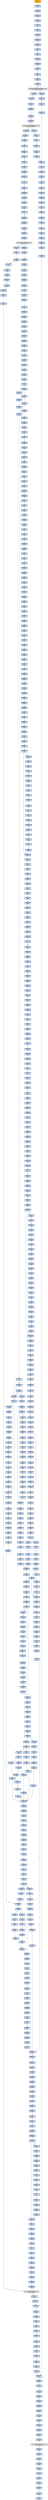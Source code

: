 strict digraph G {
	graph [bgcolor=transparent,
		name=G
	];
	node [color=lightsteelblue,
		fillcolor=lightsteelblue,
		shape=rectangle,
		style=filled
	];
	"0x004a7ceb"	[label="0x004a7ceb
addl"];
	"0x004a7cf1"	[label="0x004a7cf1
ret"];
	"0x004a7ceb" -> "0x004a7cf1"	[color="#000000"];
	"0x004a7e2b"	[label="0x004a7e2b
movl"];
	"0x004a7e2e"	[label="0x004a7e2e
leal"];
	"0x004a7e2b" -> "0x004a7e2e"	[color="#000000"];
	"0x004a7cde"	[label="0x004a7cde
movl"];
	"0x004a7ce3"	[label="0x004a7ce3
repz"];
	"0x004a7cde" -> "0x004a7ce3"	[color="#000000"];
	"0x004a7400"	[label="0x004a7400
movl"];
	"0x004a7405"	[label="0x004a7405
pushl"];
	"0x004a7400" -> "0x004a7405"	[color="#000000"];
	"0x004a7907"	[label="0x004a7907
movw"];
	"0x004a790a"	[label="0x004a790a
shrl"];
	"0x004a7907" -> "0x004a790a"	[color="#000000"];
	"0x004a77e7"	[label="0x004a77e7
popl"];
	"0x004a77e8"	[label="0x004a77e8
movl"];
	"0x004a77e7" -> "0x004a77e8"	[color="#000000"];
	"0x004a7e42"	[label="0x004a7e42
movb"];
	"0x004a7e46"	[label="0x004a7e46
movl"];
	"0x004a7e42" -> "0x004a7e46"	[color="#000000"];
	"0x004a7e34"	[label="0x004a7e34
jb"];
	"0x004a7e36"	[label="0x004a7e36
movl"];
	"0x004a7e34" -> "0x004a7e36"	[color="#000000",
		label=F];
	"0x004a7e67"	[label="0x004a7e67
movl"];
	"0x004a7e34" -> "0x004a7e67"	[color="#000000",
		label=T];
	"0x004a724f"	[label="0x004a724f
orl"];
	"0x004a7251"	[label="0x004a7251
je"];
	"0x004a724f" -> "0x004a7251"	[color="#000000"];
	"0x004a70fb"	[label="0x004a70fb
pushl"];
	"0x004a70fc"	[label="0x004a70fc
call"];
	"0x004a70fb" -> "0x004a70fc"	[color="#000000"];
	"0x004a7a1d"	[label="0x004a7a1d
cmpl"];
	"0x004a7a20"	[label="0x004a7a20
jae"];
	"0x004a7a1d" -> "0x004a7a20"	[color="#000000"];
	"0x004a7871"	[label="0x004a7871
incl"];
	"0x004a7872"	[label="0x004a7872
incl"];
	"0x004a7871" -> "0x004a7872"	[color="#000000"];
	"0x004a78d8"	[label="0x004a78d8
movl"];
	"0x004a78dc"	[label="0x004a78dc
movl"];
	"0x004a78d8" -> "0x004a78dc"	[color="#000000"];
	"0x004a7108"	[label="0x004a7108
incb"];
	"0x004a710e"	[label="0x004a710e
pushl"];
	"0x004a7108" -> "0x004a710e"	[color="#000000"];
	"0x004a7183"	[label="0x004a7183
pushl"];
	"0x004a7189"	[label="0x004a7189
call"];
	"0x004a7183" -> "0x004a7189"	[color="#000000"];
	"0x004a7b69"	[label="0x004a7b69
pushl"];
	"0x004a7b6a"	[label="0x004a7b6a
movl"];
	"0x004a7b69" -> "0x004a7b6a"	[color="#000000"];
	GETMODULEHANDLEA_KERNEL32_DLL	[color=lightgrey,
		fillcolor=lightgrey,
		label="GETMODULEHANDLEA_KERNEL32_DLL
GETMODULEHANDLEA"];
	"0x004a7042"	[label="0x004a7042
movl"];
	GETMODULEHANDLEA_KERNEL32_DLL -> "0x004a7042"	[color="#000000"];
	"0x004a7287"	[label="0x004a7287
testl"];
	GETMODULEHANDLEA_KERNEL32_DLL -> "0x004a7287"	[color="#000000"];
	"0x004a7b24"	[label="0x004a7b24
movl"];
	"0x004a7b2a"	[label="0x004a7b2a
movl"];
	"0x004a7b24" -> "0x004a7b2a"	[color="#000000"];
	"0x004a7e39"	[label="0x004a7e39
movl"];
	"0x004a7e36" -> "0x004a7e39"	[color="#000000"];
	"0x004a791e"	[label="0x004a791e
movl"];
	"0x004a7922"	[label="0x004a7922
movl"];
	"0x004a791e" -> "0x004a7922"	[color="#000000"];
	"0x004a790d"	[label="0x004a790d
repz"];
	"0x004a790a" -> "0x004a790d"	[color="#000000"];
	"0x004a7e7d"	[label="0x004a7e7d
movl"];
	"0x004a7e80"	[label="0x004a7e80
subl"];
	"0x004a7e7d" -> "0x004a7e80"	[color="#000000"];
	"0x004a7964"	[label="0x004a7964
jbe"];
	"0x004a7966"	[label="0x004a7966
movl"];
	"0x004a7964" -> "0x004a7966"	[color="#000000",
		label=F];
	"0x004a7aa8"	[label="0x004a7aa8
addl"];
	"0x004a7aab"	[label="0x004a7aab
shll"];
	"0x004a7aa8" -> "0x004a7aab"	[color="#000000"];
	"0x004a7949"	[label="0x004a7949
je"];
	"0x004a795a"	[label="0x004a795a
movl"];
	"0x004a7949" -> "0x004a795a"	[color="#000000",
		label=T];
	"0x004a7001"	[color=lightgrey,
		fillcolor=orange,
		label="0x004a7001
pusha"];
	"0x004a7002"	[label="0x004a7002
call"];
	"0x004a7001" -> "0x004a7002"	[color="#000000"];
	"0x004a7813"	[label="0x004a7813
movl"];
	"0x004a7817"	[label="0x004a7817
movl"];
	"0x004a7813" -> "0x004a7817"	[color="#000000"];
	VIRTUALPROTECT_KERNEL32_DLL	[color=lightgrey,
		fillcolor=lightgrey,
		label="VIRTUALPROTECT_KERNEL32_DLL
VIRTUALPROTECT"];
	"0x004a73ff"	[label="0x004a73ff
popl"];
	VIRTUALPROTECT_KERNEL32_DLL -> "0x004a73ff"	[color="#000000"];
	"0x004a788e"	[label="0x004a788e
movl"];
	"0x004a7892"	[label="0x004a7892
movl"];
	"0x004a788e" -> "0x004a7892"	[color="#000000"];
	"0x004a799d"	[label="0x004a799d
cmpl"];
	"0x004a799f"	[label="0x004a799f
jb"];
	"0x004a799d" -> "0x004a799f"	[color="#000000"];
	"0x004a7939"	[label="0x004a7939
movl"];
	"0x004a793d"	[label="0x004a793d
jge"];
	"0x004a7939" -> "0x004a793d"	[color="#000000"];
	"0x004a7398"	[label="0x004a7398
pushl"];
	"0x004a739a"	[label="0x004a739a
pushl"];
	"0x004a7398" -> "0x004a739a"	[color="#000000"];
	"0x004a7269"	[label="0x004a7269
movl"];
	"0x004a726f"	[label="0x004a726f
addl"];
	"0x004a7269" -> "0x004a726f"	[color="#000000"];
	"0x004a7a22"	[label="0x004a7a22
cmpl"];
	"0x004a7a25"	[label="0x004a7a25
sbbl"];
	"0x004a7a22" -> "0x004a7a25"	[color="#000000"];
	"0x004a7f0d"	[label="0x004a7f0d
movl"];
	"0x004a7f14"	[label="0x004a7f14
jmp"];
	"0x004a7f0d" -> "0x004a7f14"	[color="#000000"];
	"0x004a718c"	[label="0x004a718c
addl"];
	"0x004a718f"	[label="0x004a718f
cmpl"];
	"0x004a718c" -> "0x004a718f"	[color="#000000"];
	"0x004a7e31"	[label="0x004a7e31
cmpl"];
	"0x004a7e31" -> "0x004a7e34"	[color="#000000"];
	"0x004a7a5f"	[label="0x004a7a5f
movl"];
	"0x004a7a62"	[label="0x004a7a62
movl"];
	"0x004a7a5f" -> "0x004a7a62"	[color="#000000"];
	"0x004a7198"	[label="0x004a7198
pushl"];
	"0x004a719d"	[label="0x004a719d
pushl"];
	"0x004a7198" -> "0x004a719d"	[color="#000000"];
	"0x004a7f89"	[label="0x004a7f89
ret"];
	"0x004a7718"	[label="0x004a7718
testb"];
	"0x004a7f89" -> "0x004a7718"	[color="#000000"];
	"0x004a7029"	[label="0x004a7029
movl"];
	"0x004a702f"	[label="0x004a702f
jne"];
	"0x004a7029" -> "0x004a702f"	[color="#000000"];
	"0x004a7a5d"	[label="0x004a7a5d
addl"];
	"0x004a7a5d" -> "0x004a7a5f"	[color="#000000"];
	"0x004a7e5f"	[label="0x004a7e5f
movl"];
	"0x004a7e62"	[label="0x004a7e62
movl"];
	"0x004a7e5f" -> "0x004a7e62"	[color="#000000"];
	VIRTUALFREE_KERNEL32_DLL	[color=lightgrey,
		fillcolor=lightgrey,
		label="VIRTUALFREE_KERNEL32_DLL
VIRTUALFREE"];
	"0x004a71a8"	[label="0x004a71a8
movl"];
	VIRTUALFREE_KERNEL32_DLL -> "0x004a71a8"	[color="#000000"];
	"0x004a78eb"	[label="0x004a78eb
andl"];
	"0x004a78f0"	[label="0x004a78f0
subl"];
	"0x004a78eb" -> "0x004a78f0"	[color="#000000"];
	"0x004a7f39"	[label="0x004a7f39
movl"];
	"0x004a7f3d"	[label="0x004a7f3d
incl"];
	"0x004a7f39" -> "0x004a7f3d"	[color="#000000"];
	"0x004a77b4"	[label="0x004a77b4
movl"];
	"0x004a77b9"	[label="0x004a77b9
movl"];
	"0x004a77b4" -> "0x004a77b9"	[color="#000000"];
	"0x004a7a2a"	[label="0x004a7a2a
jmp"];
	"0x004a7a58"	[label="0x004a7a58
movl"];
	"0x004a7a2a" -> "0x004a7a58"	[color="#000000"];
	"0x004a7a93"	[label="0x004a7a93
movl"];
	"0x004a7a95"	[label="0x004a7a95
pushl"];
	"0x004a7a93" -> "0x004a7a95"	[color="#000000"];
	"0x004a7ce5"	[label="0x004a7ce5
popl"];
	"0x004a7ce3" -> "0x004a7ce5"	[color="#000000"];
	"0x004a7cda"	[label="0x004a7cda
leal"];
	"0x004a7cda" -> "0x004a7cde"	[color="#000000"];
	"0x004a7bac"	[label="0x004a7bac
pushl"];
	"0x004a7bad"	[label="0x004a7bad
movl"];
	"0x004a7bac" -> "0x004a7bad"	[color="#000000"];
	"0x004a7ca5"	[label="0x004a7ca5
jne"];
	"0x004a7cb2"	[label="0x004a7cb2
movb"];
	"0x004a7ca5" -> "0x004a7cb2"	[color="#000000",
		label=T];
	"0x004a7b6c"	[label="0x004a7b6c
pushl"];
	"0x004a7b6a" -> "0x004a7b6c"	[color="#000000"];
	"0x004a7179"	[label="0x004a7179
repz"];
	"0x004a717b"	[label="0x004a717b
popl"];
	"0x004a7179" -> "0x004a717b"	[color="#000000"];
	"0x004a78ab"	[label="0x004a78ab
addl"];
	"0x004a78ad"	[label="0x004a78ad
cmpl"];
	"0x004a78ab" -> "0x004a78ad"	[color="#000000"];
	"0x004a7ef5"	[label="0x004a7ef5
addl"];
	"0x004a7ef7"	[label="0x004a7ef7
cmpl"];
	"0x004a7ef5" -> "0x004a7ef7"	[color="#000000"];
	"0x004a7ede"	[label="0x004a7ede
subl"];
	"0x004a7ee0"	[label="0x004a7ee0
addl"];
	"0x004a7ede" -> "0x004a7ee0"	[color="#000000"];
	"0x004a7926"	[label="0x004a7926
addl"];
	"0x004a7922" -> "0x004a7926"	[color="#000000"];
	"0x004a7406"	[label="0x004a7406
addl"];
	"0x004a7405" -> "0x004a7406"	[color="#000000"];
	"0x004a7a38"	[label="0x004a7a38
cmpl"];
	"0x004a7a3b"	[label="0x004a7a3b
jae"];
	"0x004a7a38" -> "0x004a7a3b"	[color="#000000"];
	"0x004a77d9"	[label="0x004a77d9
addl"];
	"0x004a77db"	[label="0x004a77db
movl"];
	"0x004a77d9" -> "0x004a77db"	[color="#000000"];
	"0x004a77bb"	[label="0x004a77bb
movb"];
	"0x004a77bd"	[label="0x004a77bd
incl"];
	"0x004a77bb" -> "0x004a77bd"	[color="#000000"];
	"0x004a7f53"	[label="0x004a7f53
cmpl"];
	"0x004a7f55"	[label="0x004a7f55
jb"];
	"0x004a7f53" -> "0x004a7f55"	[color="#000000"];
	"0x004a7f31"	[label="0x004a7f31
movl"];
	"0x004a7f37"	[label="0x004a7f37
movl"];
	"0x004a7f31" -> "0x004a7f37"	[color="#000000"];
	"0x004a700d"	[label="0x004a700d
ret"];
	"0x004a7008"	[label="0x004a7008
jmp"];
	"0x004a700d" -> "0x004a7008"	[color="#000000"];
	"0x004a7059"	[label="0x004a7059
jne"];
	"0x004a705b"	[label="0x004a705b
cmpb"];
	"0x004a7059" -> "0x004a705b"	[color="#000000",
		label=F];
	"0x004a7e26"	[label="0x004a7e26
cmpl"];
	"0x004a7e29"	[label="0x004a7e29
jb"];
	"0x004a7e26" -> "0x004a7e29"	[color="#000000"];
	"0x004a7a20" -> "0x004a7a22"	[color="#000000",
		label=F];
	"0x004a7a2c"	[label="0x004a7a2c
cmpl"];
	"0x004a7a20" -> "0x004a7a2c"	[color="#000000",
		label=T];
	"0x004a7062"	[label="0x004a7062
jmp"];
	"0x004a708d"	[label="0x004a708d
movl"];
	"0x004a7062" -> "0x004a708d"	[color="#000000"];
	"0x004a711d"	[label="0x004a711d
xorl"];
	"0x004a711f"	[label="0x004a711f
orl"];
	"0x004a711d" -> "0x004a711f"	[color="#000000"];
	"0x004a7111"	[label="0x004a7111
pushl"];
	"0x004a7112"	[label="0x004a7112
movl"];
	"0x004a7111" -> "0x004a7112"	[color="#000000"];
	"0x004a7a05"	[label="0x004a7a05
cmpl"];
	"0x004a7a07"	[label="0x004a7a07
jae"];
	"0x004a7a05" -> "0x004a7a07"	[color="#000000"];
	"0x004a7015"	[label="0x004a7015
movl"];
	"0x004a701a"	[label="0x004a701a
addl"];
	"0x004a7015" -> "0x004a701a"	[color="#000000"];
	"0x004a7a85"	[label="0x004a7a85
pushl"];
	"0x004a7a86"	[label="0x004a7a86
pushl"];
	"0x004a7a85" -> "0x004a7a86"	[color="#000000"];
	"0x004a7d3c"	[label="0x004a7d3c
movl"];
	"0x004a7d3e"	[label="0x004a7d3e
movl"];
	"0x004a7d3c" -> "0x004a7d3e"	[color="#000000"];
	"0x004a70eb"	[label="0x004a70eb
addl"];
	"0x004a70f1"	[label="0x004a70f1
pushl"];
	"0x004a70eb" -> "0x004a70f1"	[color="#000000"];
	"0x004a7826"	[label="0x004a7826
movl"];
	"0x004a782c"	[label="0x004a782c
addl"];
	"0x004a7826" -> "0x004a782c"	[color="#000000"];
	"0x004a7911"	[label="0x004a7911
movl"];
	"0x004a7915"	[label="0x004a7915
andl"];
	"0x004a7911" -> "0x004a7915"	[color="#000000"];
	"0x004a72ee"	[label="0x004a72ee
testl"];
	"0x004a72f0"	[label="0x004a72f0
popl"];
	"0x004a72ee" -> "0x004a72f0"	[color="#000000"];
	"0x004a7154"	[label="0x004a7154
popl"];
	"0x004a7155"	[label="0x004a7155
jmp"];
	"0x004a7154" -> "0x004a7155"	[color="#000000"];
	"0x004a7f22"	[label="0x004a7f22
leal"];
	"0x004a7f25"	[label="0x004a7f25
movl"];
	"0x004a7f22" -> "0x004a7f25"	[color="#000000"];
	"0x004a7970"	[label="0x004a7970
testb"];
	"0x004a7972"	[label="0x004a7972
je"];
	"0x004a7970" -> "0x004a7972"	[color="#000000"];
	"0x004a7b6d"	[label="0x004a7b6d
pushl"];
	"0x004a7b6c" -> "0x004a7b6d"	[color="#000000"];
	"0x004a7a11"	[label="0x004a7a11
shrl"];
	"0x004a7a14"	[label="0x004a7a14
xorl"];
	"0x004a7a11" -> "0x004a7a14"	[color="#000000"];
	"0x004a737b"	[label="0x004a737b
addl"];
	"0x004a737e"	[label="0x004a737e
movl"];
	"0x004a737b" -> "0x004a737e"	[color="#000000"];
	"0x004a72b9"	[label="0x004a72b9
movl"];
	"0x004a72bb"	[label="0x004a72bb
movl"];
	"0x004a72b9" -> "0x004a72bb"	[color="#000000"];
	"0x004a7b1e"	[label="0x004a7b1e
movl"];
	"0x004a7b1e" -> "0x004a7b24"	[color="#000000"];
	"0x004a7e88"	[label="0x004a7e88
shrl"];
	"0x004a7e8a"	[label="0x004a7e8a
leal"];
	"0x004a7e88" -> "0x004a7e8a"	[color="#000000"];
	"0x004a79c2"	[label="0x004a79c2
incl"];
	"0x004a79c3"	[label="0x004a79c3
movb"];
	"0x004a79c2" -> "0x004a79c3"	[color="#000000"];
	"0x004a79f9"	[label="0x004a79f9
subl"];
	"0x004a79fb"	[label="0x004a79fb
shrl"];
	"0x004a79f9" -> "0x004a79fb"	[color="#000000"];
	"0x004a771a"	[label="0x004a771a
jne"];
	"0x004a7718" -> "0x004a771a"	[color="#000000"];
	"0x004a7a4e"	[label="0x004a7a4e
jmp"];
	"0x004a7a4e" -> "0x004a7a58"	[color="#000000"];
	"0x004a7ec6"	[label="0x004a7ec6
movl"];
	"0x004a7ec8"	[label="0x004a7ec8
cmpl"];
	"0x004a7ec6" -> "0x004a7ec8"	[color="#000000"];
	"0x004a72c8"	[label="0x004a72c8
je"];
	"0x004a7373"	[label="0x004a7373
movl"];
	"0x004a72c8" -> "0x004a7373"	[color="#000000",
		label=T];
	"0x004a77de"	[label="0x004a77de
movl"];
	"0x004a77db" -> "0x004a77de"	[color="#000000"];
	"0x004a7a75"	[label="0x004a7a75
addl"];
	"0x004a7a77"	[label="0x004a7a77
movl"];
	"0x004a7a75" -> "0x004a7a77"	[color="#000000"];
	"0x004a76ec"	[label="0x004a76ec
leal"];
	"0x004a76f0"	[label="0x004a76f0
call"];
	"0x004a76ec" -> "0x004a76f0"	[color="#000000"];
	"0x004a7035"	[label="0x004a7035
leal"];
	"0x004a703b"	[label="0x004a703b
pushl"];
	"0x004a7035" -> "0x004a703b"	[color="#000000"];
	"0x004a7e24"	[label="0x004a7e24
je"];
	"0x004a7e24" -> "0x004a7e26"	[color="#000000",
		label=F];
	"0x004a7e9c"	[label="0x004a7e9c
cmpl"];
	"0x004a7e24" -> "0x004a7e9c"	[color="#000000",
		label=T];
	"0x004a7f6e"	[label="0x004a7f6e
je"];
	"0x004a7f70"	[label="0x004a7f70
cmpl"];
	"0x004a7f6e" -> "0x004a7f70"	[color="#000000",
		label=F];
	"0x004a7420"	[label="0x004a7420
pushl"];
	"0x004a7425"	[label="0x004a7425
ret"];
	"0x004a7420" -> "0x004a7425"	[color="#000000"];
	"0x004a7a6e"	[label="0x004a7a6e
popl"];
	"0x004a7a6f"	[label="0x004a7a6f
shrl"];
	"0x004a7a6e" -> "0x004a7a6f"	[color="#000000"];
	"0x004a7153"	[label="0x004a7153
popl"];
	"0x004a7153" -> "0x004a7154"	[color="#000000"];
	"0x004a7873"	[label="0x004a7873
cmpl"];
	"0x004a7872" -> "0x004a7873"	[color="#000000"];
	"0x004a7a7e"	[label="0x004a7a7e
popl"];
	"0x004a7a7f"	[label="0x004a7a7f
movl"];
	"0x004a7a7e" -> "0x004a7a7f"	[color="#000000"];
	"0x004a77b9" -> "0x004a77bb"	[color="#000000"];
	"0x004a788c"	[label="0x004a788c
xorl"];
	"0x004a788c" -> "0x004a788e"	[color="#000000"];
	"0x004a78f6"	[label="0x004a78f6
movl"];
	"0x004a78f8"	[label="0x004a78f8
movb"];
	"0x004a78f6" -> "0x004a78f8"	[color="#000000"];
	"0x004a7b6e"	[label="0x004a7b6e
leal"];
	"0x004a7b71"	[label="0x004a7b71
pushl"];
	"0x004a7b6e" -> "0x004a7b71"	[color="#000000"];
	"0x004a7ca3"	[label="0x004a7ca3
testb"];
	"0x004a7ca3" -> "0x004a7ca5"	[color="#000000"];
	"0x004a72a2"	[label="0x004a72a2
movl"];
	"0x004a72a8"	[label="0x004a72a8
movl"];
	"0x004a72a2" -> "0x004a72a8"	[color="#000000"];
	"0x004a76ea"	[label="0x004a76ea
pushl"];
	"0x004a76eb"	[label="0x004a76eb
pushl"];
	"0x004a76ea" -> "0x004a76eb"	[color="#000000"];
	"0x004a7cbb"	[label="0x004a7cbb
cmpb"];
	"0x004a7cc3"	[label="0x004a7cc3
jne"];
	"0x004a7cbb" -> "0x004a7cc3"	[color="#000000"];
	"0x004a7b32"	[label="0x004a7b32
movl"];
	"0x004a7b37"	[label="0x004a7b37
movl"];
	"0x004a7b32" -> "0x004a7b37"	[color="#000000"];
	"0x004a7161"	[label="0x004a7161
movl"];
	"0x004a7163"	[label="0x004a7163
addl"];
	"0x004a7161" -> "0x004a7163"	[color="#000000"];
	"0x004a7943"	[label="0x004a7943
cmpl"];
	"0x004a7943" -> "0x004a7949"	[color="#000000"];
	"0x004a7416"	[label="0x004a7416
jne"];
	"0x004a7416" -> "0x004a7420"	[color="#000000",
		label=T];
	"0x004a7882"	[label="0x004a7882
movl"];
	"0x004a7885"	[label="0x004a7885
movl"];
	"0x004a7882" -> "0x004a7885"	[color="#000000"];
	"0x004a7855"	[label="0x004a7855
movl"];
	"0x004a785c"	[label="0x004a785c
cmpl"];
	"0x004a7855" -> "0x004a785c"	[color="#000000"];
	"0x004a77ae"	[label="0x004a77ae
cmpl"];
	"0x004a77b1"	[label="0x004a77b1
jb"];
	"0x004a77ae" -> "0x004a77b1"	[color="#000000"];
	"0x004a7a89"	[label="0x004a7a89
xorl"];
	"0x004a7a8b"	[label="0x004a7a8b
xorl"];
	"0x004a7a89" -> "0x004a7a8b"	[color="#000000"];
	"0x004a7e6a"	[label="0x004a7e6a
movl"];
	"0x004a7e67" -> "0x004a7e6a"	[color="#000000"];
	"0x004a7a84"	[label="0x004a7a84
pushl"];
	"0x004a7a84" -> "0x004a7a85"	[color="#000000"];
	"0x004a7807"	[label="0x004a7807
movl"];
	"0x004a780a"	[label="0x004a780a
popl"];
	"0x004a7807" -> "0x004a780a"	[color="#000000"];
	"0x004a7b76"	[label="0x004a7b76
call"];
	"0x004a77a4"	[label="0x004a77a4
pushl"];
	"0x004a7b76" -> "0x004a77a4"	[color="#000000"];
	"0x004a77a5"	[label="0x004a77a5
movl"];
	"0x004a77a7"	[label="0x004a77a7
pushl"];
	"0x004a77a5" -> "0x004a77a7"	[color="#000000"];
	"0x004a7d32"	[label="0x004a7d32
jae"];
	"0x004a7d34"	[label="0x004a7d34
movl"];
	"0x004a7d32" -> "0x004a7d34"	[color="#000000",
		label=F];
	"0x004a7048"	[label="0x004a7048
movl"];
	"0x004a704a"	[label="0x004a704a
leal"];
	"0x004a7048" -> "0x004a704a"	[color="#000000"];
	"0x004a7a6c"	[label="0x004a7a6c
subl"];
	"0x004a7a6c" -> "0x004a7a6e"	[color="#000000"];
	"0x004a7ce6"	[label="0x004a7ce6
popl"];
	"0x004a7ce7"	[label="0x004a7ce7
popl"];
	"0x004a7ce6" -> "0x004a7ce7"	[color="#000000"];
	"0x004a7f5b"	[label="0x004a7f5b
addl"];
	"0x004a7f5d"	[label="0x004a7f5d
movl"];
	"0x004a7f5b" -> "0x004a7f5d"	[color="#000000"];
	"0x004a78c9"	[label="0x004a78c9
cmpl"];
	"0x004a78cc"	[label="0x004a78cc
movl"];
	"0x004a78c9" -> "0x004a78cc"	[color="#000000"];
	"0x004a70be"	[label="0x004a70be
call"];
	VIRTUALALLOC_KERNEL32_DLL	[color=lightgrey,
		fillcolor=lightgrey,
		label="VIRTUALALLOC_KERNEL32_DLL
VIRTUALALLOC"];
	"0x004a70be" -> VIRTUALALLOC_KERNEL32_DLL	[color="#000000"];
	"0x004a7a96"	[label="0x004a7a96
call"];
	"0x004a7a95" -> "0x004a7a96"	[color="#000000"];
	"0x004a7292"	[label="0x004a7292
movl"];
	"0x004a7298"	[label="0x004a7298
movl"];
	"0x004a7292" -> "0x004a7298"	[color="#000000"];
	"0x004a7962"	[label="0x004a7962
testl"];
	"0x004a7962" -> "0x004a7964"	[color="#000000"];
	"0x004a70ca"	[label="0x004a70ca
addl"];
	"0x004a70cf"	[label="0x004a70cf
je"];
	"0x004a70ca" -> "0x004a70cf"	[color="#000000"];
	"0x004a78cf"	[label="0x004a78cf
movl"];
	"0x004a78d3"	[label="0x004a78d3
jl"];
	"0x004a78cf" -> "0x004a78d3"	[color="#000000"];
	"0x004a7114"	[label="0x004a7114
subl"];
	"0x004a7117"	[label="0x004a7117
movl"];
	"0x004a7114" -> "0x004a7117"	[color="#000000"];
	"0x004a7e95"	[label="0x004a7e95
addl"];
	"0x004a7e97"	[label="0x004a7e97
leal"];
	"0x004a7e95" -> "0x004a7e97"	[color="#000000"];
	"0x004a78b3"	[label="0x004a78b3
movl"];
	"0x004a78ad" -> "0x004a78b3"	[color="#000000"];
	"0x004a740f"	[label="0x004a740f
movl"];
	"0x004a7415"	[label="0x004a7415
popa"];
	"0x004a740f" -> "0x004a7415"	[color="#000000"];
	"0x004a73ff" -> "0x004a7400"	[color="#000000"];
	"0x004a7f05"	[label="0x004a7f05
je"];
	"0x004a7f05" -> "0x004a7f37"	[color="#000000",
		label=T];
	"0x004a7f07"	[label="0x004a7f07
movl"];
	"0x004a7f05" -> "0x004a7f07"	[color="#000000",
		label=F];
	"0x004a7cf2"	[label="0x004a7cf2
call"];
	"0x004a7cf8"	[label="0x004a7cf8
popl"];
	"0x004a7cf2" -> "0x004a7cf8"	[color="#000000"];
	"0x004a78a9"	[label="0x004a78a9
shll"];
	"0x004a78a9" -> "0x004a78ab"	[color="#000000"];
	"0x004a77fd"	[label="0x004a77fd
andl"];
	"0x004a7802"	[label="0x004a7802
shrl"];
	"0x004a77fd" -> "0x004a7802"	[color="#000000"];
	"0x004a7afe"	[label="0x004a7afe
popl"];
	"0x004a7aff"	[label="0x004a7aff
ret"];
	"0x004a7afe" -> "0x004a7aff"	[color="#000000"];
	"0x004a7378"	[label="0x004a7378
movl"];
	"0x004a7378" -> "0x004a737b"	[color="#000000"];
	"0x004a78e0"	[label="0x004a78e0
movl"];
	"0x004a78e6"	[label="0x004a78e6
shrl"];
	"0x004a78e0" -> "0x004a78e6"	[color="#000000"];
	"0x004a7e55"	[label="0x004a7e55
addl"];
	"0x004a7e58"	[label="0x004a7e58
orl"];
	"0x004a7e55" -> "0x004a7e58"	[color="#000000"];
	"0x004a7ec4"	[label="0x004a7ec4
orl"];
	"0x004a7ec4" -> "0x004a7ec6"	[color="#000000"];
	"0x004a780c"	[label="0x004a780c
ret"];
	"0x004a7b98"	[label="0x004a7b98
movb"];
	"0x004a780c" -> "0x004a7b98"	[color="#000000"];
	"0x004a7806"	[label="0x004a7806
popl"];
	"0x004a7806" -> "0x004a7807"	[color="#000000"];
	"0x004a7e6d"	[label="0x004a7e6d
movl"];
	"0x004a7e72"	[label="0x004a7e72
subl"];
	"0x004a7e6d" -> "0x004a7e72"	[color="#000000"];
	"0x004a7f74"	[label="0x004a7f74
jb"];
	"0x004a7f70" -> "0x004a7f74"	[color="#000000"];
	"0x004a780f"	[label="0x004a780f
movl"];
	"0x004a780f" -> "0x004a7813"	[color="#000000"];
	"0x004a7095"	[label="0x004a7095
je"];
	"0x004a7097"	[label="0x004a7097
movl"];
	"0x004a7095" -> "0x004a7097"	[color="#000000",
		label=F];
	"0x004a72f1"	[label="0x004a72f1
jne"];
	"0x004a7365"	[label="0x004a7365
movl"];
	"0x004a72f1" -> "0x004a7365"	[color="#000000",
		label=T];
	"0x004a79db"	[label="0x004a79db
movl"];
	"0x004a79de"	[label="0x004a79de
addl"];
	"0x004a79db" -> "0x004a79de"	[color="#000000"];
	"0x004a7f6c"	[label="0x004a7f6c
testb"];
	"0x004a7f6c" -> "0x004a7f6e"	[color="#000000"];
	"0x004a7aad"	[label="0x004a7aad
addl"];
	"0x004a7aaf"	[label="0x004a7aaf
incl"];
	"0x004a7aad" -> "0x004a7aaf"	[color="#000000"];
	"0x004a7f57"	[label="0x004a7f57
movl"];
	"0x004a7f55" -> "0x004a7f57"	[color="#000000",
		label=F];
	"0x004a702f" -> "0x004a7035"	[color="#000000",
		label=F];
	"0x004a70f7"	[label="0x004a70f7
pushl"];
	"0x004a70f1" -> "0x004a70f7"	[color="#000000"];
	"0x004a71b2"	[label="0x004a71b2
movl"];
	"0x004a71b4"	[label="0x004a71b4
xchgl"];
	"0x004a71b2" -> "0x004a71b4"	[color="#000000"];
	"0x004a78c4"	[label="0x004a78c4
movl"];
	"0x004a78c7"	[label="0x004a78c7
addl"];
	"0x004a78c4" -> "0x004a78c7"	[color="#000000"];
	"0x004a7f16"	[label="0x004a7f16
movl"];
	"0x004a7f1c"	[label="0x004a7f1c
movl"];
	"0x004a7f16" -> "0x004a7f1c"	[color="#000000"];
	"0x004a7840"	[label="0x004a7840
movl"];
	"0x004a7845"	[label="0x004a7845
movl"];
	"0x004a7840" -> "0x004a7845"	[color="#000000"];
	"0x004a739d"	[label="0x004a739d
pushl"];
	"0x004a739a" -> "0x004a739d"	[color="#000000"];
	"0x004a7ece"	[label="0x004a7ece
movl"];
	"0x004a7ed1"	[label="0x004a7ed1
jae"];
	"0x004a7ece" -> "0x004a7ed1"	[color="#000000"];
	"0x004a7110"	[label="0x004a7110
pushl"];
	"0x004a7110" -> "0x004a7111"	[color="#000000"];
	"0x004a79bc"	[label="0x004a79bc
jb"];
	"0x004a79be"	[label="0x004a79be
movl"];
	"0x004a79bc" -> "0x004a79be"	[color="#000000",
		label=F];
	"0x004a79ee"	[label="0x004a79ee
movl"];
	"0x004a79bc" -> "0x004a79ee"	[color="#000000",
		label=T];
	"0x004a7397"	[label="0x004a7397
pushl"];
	"0x004a7397" -> "0x004a7398"	[color="#000000"];
	"0x004a790f"	[label="0x004a790f
movl"];
	"0x004a790f" -> "0x004a7911"	[color="#000000"];
	"0x004a7ab0"	[label="0x004a7ab0
cmpl"];
	"0x004a7aaf" -> "0x004a7ab0"	[color="#000000"];
	"0x004a7f7a"	[label="0x004a7f7a
movl"];
	"0x004a7f7e"	[label="0x004a7f7e
movl"];
	"0x004a7f7a" -> "0x004a7f7e"	[color="#000000"];
	"0x004a7264"	[label="0x004a7264
movl"];
	"0x004a7264" -> "0x004a7269"	[color="#000000"];
	"0x004a7121"	[label="0x004a7121
je"];
	"0x004a711f" -> "0x004a7121"	[color="#000000"];
	"0x004a7e65"	[label="0x004a7e65
jae"];
	"0x004a7e65" -> "0x004a7e67"	[color="#000000",
		label=F];
	"0x004a70b2"	[label="0x004a70b2
pushl"];
	"0x004a70b7"	[label="0x004a70b7
pushl"];
	"0x004a70b2" -> "0x004a70b7"	[color="#000000"];
	"0x004a7099"	[label="0x004a7099
xchgl"];
	"0x004a709f"	[label="0x004a709f
movl"];
	"0x004a7099" -> "0x004a709f"	[color="#000000"];
	"0x004a7097" -> "0x004a7099"	[color="#000000"];
	"0x004a7ab3"	[label="0x004a7ab3
jb"];
	"0x004a7ab5"	[label="0x004a7ab5
movl"];
	"0x004a7ab3" -> "0x004a7ab5"	[color="#000000",
		label=F];
	"0x004a71c0"	[label="0x004a71c0
movl"];
	"0x004a71c6"	[label="0x004a71c6
subl"];
	"0x004a71c0" -> "0x004a71c6"	[color="#000000"];
	"0x004a700e"	[label="0x004a700e
call"];
	"0x004a7008" -> "0x004a700e"	[color="#000000"];
	"0x004a7a71"	[label="0x004a7a71
movl"];
	"0x004a7a6f" -> "0x004a7a71"	[color="#000000"];
	"0x004a781d"	[label="0x004a781d
movl"];
	"0x004a7817" -> "0x004a781d"	[color="#000000"];
	"0x004a7bc5"	[label="0x004a7bc5
movl"];
	"0x004a7bc7"	[label="0x004a7bc7
call"];
	"0x004a7bc5" -> "0x004a7bc7"	[color="#000000"];
	"0x004a7a8d"	[label="0x004a7a8d
leal"];
	"0x004a7a8d" -> "0x004a7a93"	[color="#000000"];
	"0x004a790d" -> "0x004a790f"	[color="#000000"];
	"0x004a7ecb"	[label="0x004a7ecb
movl"];
	"0x004a7ecb" -> "0x004a7ece"	[color="#000000"];
	"0x004a7cf1" -> "0x004a7f6c"	[color="#000000"];
	"0x004a7f45"	[label="0x004a7f45
jae"];
	"0x004a7f47"	[label="0x004a7f47
movl"];
	"0x004a7f45" -> "0x004a7f47"	[color="#000000",
		label=F];
	"0x004a7f85"	[label="0x004a7f85
popl"];
	"0x004a7f86"	[label="0x004a7f86
addl"];
	"0x004a7f85" -> "0x004a7f86"	[color="#000000"];
	"0x004a7151"	[label="0x004a7151
popl"];
	"0x004a7121" -> "0x004a7151"	[color="#000000",
		label=T];
	"0x004a76eb" -> "0x004a76ec"	[color="#000000"];
	"0x004a7834"	[label="0x004a7834
subl"];
	"0x004a783a"	[label="0x004a783a
pushl"];
	"0x004a7834" -> "0x004a783a"	[color="#000000"];
	"0x004a704f"	[label="0x004a704f
call"];
	GETPROCADDRESS_KERNEL32_DLL	[color=lightgrey,
		fillcolor=lightgrey,
		label="GETPROCADDRESS_KERNEL32_DLL
GETPROCADDRESS"];
	"0x004a704f" -> GETPROCADDRESS_KERNEL32_DLL	[color="#000000"];
	"0x004a7935"	[label="0x004a7935
movl"];
	"0x004a7935" -> "0x004a7939"	[color="#000000"];
	"0x004a70bc"	[label="0x004a70bc
pushl"];
	"0x004a70bc" -> "0x004a70be"	[color="#000000"];
	"0x004a78e9"	[label="0x004a78e9
movl"];
	"0x004a78e6" -> "0x004a78e9"	[color="#000000"];
	"0x004a7862"	[label="0x004a7862
jbe"];
	"0x004a7864"	[label="0x004a7864
xorl"];
	"0x004a7862" -> "0x004a7864"	[color="#000000",
		label=F];
	"0x004a79b6"	[label="0x004a79b6
movl"];
	"0x004a79b8"	[label="0x004a79b8
cmpl"];
	"0x004a79b6" -> "0x004a79b8"	[color="#000000"];
	"0x004a7f37" -> "0x004a7f39"	[color="#000000"];
	"0x004a7bc3"	[label="0x004a7bc3
xorl"];
	"0x004a7bc3" -> "0x004a7bc5"	[color="#000000"];
	"0x004a7f4b"	[label="0x004a7f4b
incl"];
	"0x004a7f4c"	[label="0x004a7f4c
movb"];
	"0x004a7f4b" -> "0x004a7f4c"	[color="#000000"];
	"0x004a7384"	[label="0x004a7384
jmp"];
	"0x004a737e" -> "0x004a7384"	[color="#000000"];
	"0x004a7f86" -> "0x004a7f89"	[color="#000000"];
	"0x004a7367"	[label="0x004a7367
addl"];
	"0x004a736e"	[label="0x004a736e
jmp"];
	"0x004a7367" -> "0x004a736e"	[color="#000000"];
	"0x004a79b0"	[label="0x004a79b0
pushl"];
	"0x004a79b1"	[label="0x004a79b1
pushl"];
	"0x004a79b0" -> "0x004a79b1"	[color="#000000"];
	"0x004a7931"	[label="0x004a7931
movl"];
	"0x004a7931" -> "0x004a7935"	[color="#000000"];
	"0x004a715f"	[label="0x004a715f
movl"];
	"0x004a7155" -> "0x004a715f"	[color="#000000"];
	"0x004a7af8"	[label="0x004a7af8
popl"];
	"0x004a7af9"	[label="0x004a7af9
addl"];
	"0x004a7af8" -> "0x004a7af9"	[color="#000000"];
	"0x004a7f3e"	[label="0x004a7f3e
leal"];
	"0x004a7f41"	[label="0x004a7f41
cmpl"];
	"0x004a7f3e" -> "0x004a7f41"	[color="#000000"];
	"0x004a7b30"	[label="0x004a7b30
xorl"];
	"0x004a7b2a" -> "0x004a7b30"	[color="#000000"];
	"0x004a7e78"	[label="0x004a7e78
movl"];
	"0x004a7e78" -> "0x004a7e7d"	[color="#000000"];
	"0x004a7ea5"	[label="0x004a7ea5
movl"];
	"0x004a7ea8"	[label="0x004a7ea8
shll"];
	"0x004a7ea5" -> "0x004a7ea8"	[color="#000000"];
	"0x004a785e"	[label="0x004a785e
movl"];
	"0x004a785c" -> "0x004a785e"	[color="#000000"];
	"0x004a796d"	[label="0x004a796d
movb"];
	"0x004a796d" -> "0x004a7970"	[color="#000000"];
	"0x004a7b59"	[label="0x004a7b59
stosb"];
	"0x004a7b5a"	[label="0x004a7b5a
call"];
	"0x004a7b59" -> "0x004a7b5a"	[color="#000000"];
	"0x004a7b63"	[label="0x004a7b63
subl"];
	"0x004a7b5a" -> "0x004a7b63"	[color="#000000"];
	"0x004a7415" -> "0x004a7416"	[color="#000000"];
	"0x004a7e22"	[label="0x004a7e22
movl"];
	"0x004a7e22" -> "0x004a7e24"	[color="#000000"];
	"0x004a7eab"	[label="0x004a7eab
movb"];
	"0x004a7ead"	[label="0x004a7ead
incl"];
	"0x004a7eab" -> "0x004a7ead"	[color="#000000"];
	"0x004a7f43"	[label="0x004a7f43
movl"];
	"0x004a7f43" -> "0x004a7f45"	[color="#000000"];
	"0x004a7e1f"	[label="0x004a7e1f
popl"];
	"0x004a7e20"	[label="0x004a7e20
testb"];
	"0x004a7e1f" -> "0x004a7e20"	[color="#000000"];
	"0x004a7994"	[label="0x004a7994
movl"];
	"0x004a7996"	[label="0x004a7996
movl"];
	"0x004a7994" -> "0x004a7996"	[color="#000000"];
	"0x004a7804"	[label="0x004a7804
addl"];
	"0x004a7804" -> "0x004a7806"	[color="#000000"];
	"0x004a7f41" -> "0x004a7f43"	[color="#000000"];
	"0x004a72b1"	[label="0x004a72b1
addl"];
	"0x004a72b3"	[label="0x004a72b3
addl"];
	"0x004a72b1" -> "0x004a72b3"	[color="#000000"];
	"0x004a7929"	[label="0x004a7929
incl"];
	"0x004a7926" -> "0x004a7929"	[color="#000000"];
	"0x004a7af9" -> "0x004a7afe"	[color="#000000"];
	"0x004a79b5"	[label="0x004a79b5
pushl"];
	"0x004a79b5" -> "0x004a79b6"	[color="#000000"];
	"0x004a7cea"	[label="0x004a7cea
popl"];
	"0x004a7cea" -> "0x004a7ceb"	[color="#000000"];
	"0x004a7b63" -> "0x004a7b69"	[color="#000000"];
	"0x004a78f2"	[label="0x004a78f2
addl"];
	"0x004a78f0" -> "0x004a78f2"	[color="#000000"];
	"0x004a7a6a"	[label="0x004a7a6a
subl"];
	"0x004a7a6a" -> "0x004a7a6c"	[color="#000000"];
	"0x004a77b3"	[label="0x004a77b3
pushl"];
	"0x004a77b3" -> "0x004a77b4"	[color="#000000"];
	"0x004a787e"	[label="0x004a787e
movl"];
	"0x004a787e" -> "0x004a7882"	[color="#000000"];
	"0x004a79ad"	[label="0x004a79ad
ret"];
	"0x004a79ad" -> "0x004a7ca3"	[color="#000000"];
	"0x004a7bb4"	[label="0x004a7bb4
testb"];
	"0x004a79ad" -> "0x004a7bb4"	[color="#000000"];
	"0x004a70fa"	[label="0x004a70fa
pushl"];
	"0x004a70fa" -> "0x004a70fb"	[color="#000000"];
	"0x004a7af1"	[label="0x004a7af1
movl"];
	"0x004a7af7"	[label="0x004a7af7
popl"];
	"0x004a7af1" -> "0x004a7af7"	[color="#000000"];
	"0x004a7e82"	[label="0x004a7e82
andl"];
	"0x004a7e82" -> "0x004a7e88"	[color="#000000"];
	"0x004a79e4"	[label="0x004a79e4
movl"];
	"0x004a79e6"	[label="0x004a79e6
movl"];
	"0x004a79e4" -> "0x004a79e6"	[color="#000000"];
	"0x004a72be"	[label="0x004a72be
addl"];
	"0x004a72bb" -> "0x004a72be"	[color="#000000"];
	"0x004a792a"	[label="0x004a792a
decl"];
	"0x004a792b"	[label="0x004a792b
addl"];
	"0x004a792a" -> "0x004a792b"	[color="#000000"];
	"0x004a7e4c"	[label="0x004a7e4c
movl"];
	"0x004a7e50"	[label="0x004a7e50
andl"];
	"0x004a7e4c" -> "0x004a7e50"	[color="#000000"];
	"0x004a7f4e"	[label="0x004a7f4e
movb"];
	"0x004a7f4c" -> "0x004a7f4e"	[color="#000000"];
	"0x004a7a31"	[label="0x004a7a31
movl"];
	"0x004a7a36"	[label="0x004a7a36
jmp"];
	"0x004a7a31" -> "0x004a7a36"	[color="#000000"];
	"0x004a7ea0"	[label="0x004a7ea0
jb"];
	"0x004a7ed3"	[label="0x004a7ed3
movl"];
	"0x004a7ea0" -> "0x004a7ed3"	[color="#000000",
		label=T];
	"0x004a7ea2"	[label="0x004a7ea2
movl"];
	"0x004a7ea0" -> "0x004a7ea2"	[color="#000000",
		label=F];
	"0x004a7f74" -> "0x004a7f7a"	[color="#000000",
		label=F];
	"0x004a79e9"	[label="0x004a79e9
cmpl"];
	"0x004a79e6" -> "0x004a79e9"	[color="#000000"];
	"0x004a7baf"	[label="0x004a7baf
call"];
	"0x004a7bad" -> "0x004a7baf"	[color="#000000"];
	"0x004a7174"	[label="0x004a7174
movl"];
	"0x004a7176"	[label="0x004a7176
andl"];
	"0x004a7174" -> "0x004a7176"	[color="#000000"];
	"0x004a7eb8"	[label="0x004a7eb8
movl"];
	"0x004a7ebc"	[label="0x004a7ebc
andl"];
	"0x004a7eb8" -> "0x004a7ebc"	[color="#000000"];
	"0x004a7974"	[label="0x004a7974
movl"];
	"0x004a797a"	[label="0x004a797a
andl"];
	"0x004a7974" -> "0x004a797a"	[color="#000000"];
	"0x004a70c1"	[label="0x004a70c1
movl"];
	"0x004a70c7"	[label="0x004a70c7
movl"];
	"0x004a70c1" -> "0x004a70c7"	[color="#000000"];
	"0x004a7375"	[label="0x004a7375
movl"];
	"0x004a7375" -> "0x004a7378"	[color="#000000"];
	"0x004a7169"	[label="0x004a7169
movl"];
	"0x004a716f"	[label="0x004a716f
sarl"];
	"0x004a7169" -> "0x004a716f"	[color="#000000"];
	"0x004a7cb9"	[label="0x004a7cb9
xorl"];
	"0x004a7cb9" -> "0x004a7cbb"	[color="#000000"];
	"0x004a791a"	[label="0x004a791a
movl"];
	"0x004a791a" -> "0x004a791e"	[color="#000000"];
	"0x004a7d36"	[label="0x004a7d36
movb"];
	"0x004a7d34" -> "0x004a7d36"	[color="#000000"];
	"0x004a7b30" -> "0x004a7b32"	[color="#000000"];
	"0x004a79e1"	[label="0x004a79e1
movl"];
	"0x004a79de" -> "0x004a79e1"	[color="#000000"];
	"0x004a7aa2"	[label="0x004a7aa2
popl"];
	"0x004a7aa3"	[label="0x004a7aa3
movl"];
	"0x004a7aa2" -> "0x004a7aa3"	[color="#000000"];
	"0x004a7d3b"	[label="0x004a7d3b
incl"];
	"0x004a7d3b" -> "0x004a7d3c"	[color="#000000"];
	"0x004a799c"	[label="0x004a799c
incl"];
	"0x004a799c" -> "0x004a799d"	[color="#000000"];
	"0x004a7298" -> "0x004a72a2"	[color="#000000"];
	"0x004a7cc6"	[label="0x004a7cc6
cmpl"];
	"0x004a7cc9"	[label="0x004a7cc9
jb"];
	"0x004a7cc6" -> "0x004a7cc9"	[color="#000000"];
	"0x004a76e3"	[label="0x004a76e3
movl"];
	"0x004a76e3" -> "0x004a76ea"	[color="#000000"];
	"0x004a71ae"	[label="0x004a71ae
orl"];
	"0x004a71b0"	[label="0x004a71b0
je"];
	"0x004a71ae" -> "0x004a71b0"	[color="#000000"];
	"0x004a7394"	[label="0x004a7394
pushl"];
	"0x004a7395"	[label="0x004a7395
pushl"];
	"0x004a7394" -> "0x004a7395"	[color="#000000"];
	"0x004a7e74"	[label="0x004a7e74
addl"];
	"0x004a7e72" -> "0x004a7e74"	[color="#000000"];
	"0x004a7112" -> "0x004a7114"	[color="#000000"];
	"0x004a785e" -> "0x004a7862"	[color="#000000"];
	"0x004a77f2"	[label="0x004a77f2
subl"];
	"0x004a77f4"	[label="0x004a77f4
shrl"];
	"0x004a77f2" -> "0x004a77f4"	[color="#000000"];
	"0x004a7e62" -> "0x004a7e65"	[color="#000000"];
	"0x004a7a83"	[label="0x004a7a83
ret"];
	"0x004a7a83" -> "0x004a7e95"	[color="#000000"];
	"0x004a7d2d"	[label="0x004a7d2d
cmpl"];
	"0x004a7a83" -> "0x004a7d2d"	[color="#000000"];
	"0x004a7e49"	[label="0x004a7e49
movl"];
	"0x004a7e46" -> "0x004a7e49"	[color="#000000"];
	"0x004a7117" -> "0x004a711d"	[color="#000000"];
	"0x004a7163" -> "0x004a7169"	[color="#000000"];
	"0x004a7b57"	[label="0x004a7b57
movl"];
	"0x004a7b57" -> "0x004a7b59"	[color="#000000"];
	"0x004a7abd"	[label="0x004a7abd
pushl"];
	"0x004a7ac2"	[label="0x004a7ac2
call"];
	"0x004a7abd" -> "0x004a7ac2"	[color="#000000"];
	"0x004a77f6"	[label="0x004a77f6
movl"];
	"0x004a77fb"	[label="0x004a77fb
subl"];
	"0x004a77f6" -> "0x004a77fb"	[color="#000000"];
	"0x004a7cf9"	[label="0x004a7cf9
subl"];
	"0x004a7cf8" -> "0x004a7cf9"	[color="#000000"];
	"0x004a7f82"	[label="0x004a7f82
popl"];
	"0x004a7f83"	[label="0x004a7f83
movb"];
	"0x004a7f82" -> "0x004a7f83"	[color="#000000"];
	"0x004a7802" -> "0x004a7804"	[color="#000000"];
	"0x004a76d2"	[label="0x004a76d2
leal"];
	"0x004a76d6"	[label="0x004a76d6
pushl"];
	"0x004a76d2" -> "0x004a76d6"	[color="#000000"];
	"0x004a7f61"	[label="0x004a7f61
movl"];
	"0x004a7f63"	[label="0x004a7f63
jmp"];
	"0x004a7f61" -> "0x004a7f63"	[color="#000000"];
	"0x004a704e"	[label="0x004a704e
pushl"];
	"0x004a704e" -> "0x004a704f"	[color="#000000"];
	"0x004a77d4"	[label="0x004a77d4
orl"];
	"0x004a77d6"	[label="0x004a77d6
movl"];
	"0x004a77d4" -> "0x004a77d6"	[color="#000000"];
	"0x004a7f2b"	[label="0x004a7f2b
movl"];
	"0x004a7f2b" -> "0x004a7f31"	[color="#000000"];
	"0x004a70a1"	[label="0x004a70a1
leal"];
	"0x004a70a7"	[label="0x004a70a7
cmpl"];
	"0x004a70a1" -> "0x004a70a7"	[color="#000000"];
	"0x004a7f03"	[label="0x004a7f03
testl"];
	"0x004a7f03" -> "0x004a7f05"	[color="#000000"];
	"0x004a784b"	[label="0x004a784b
xorl"];
	"0x004a784d"	[label="0x004a784d
leal"];
	"0x004a784b" -> "0x004a784d"	[color="#000000"];
	"0x004a7d3a"	[label="0x004a7d3a
incl"];
	"0x004a7d3a" -> "0x004a7d3b"	[color="#000000"];
	"0x004a7058"	[label="0x004a7058
scasb"];
	"0x004a7058" -> "0x004a7059"	[color="#000000"];
	"0x004a79c7"	[label="0x004a79c7
movl"];
	"0x004a79c3" -> "0x004a79c7"	[color="#000000"];
	"0x004a798f"	[label="0x004a798f
leal"];
	"0x004a7993"	[label="0x004a7993
incl"];
	"0x004a798f" -> "0x004a7993"	[color="#000000"];
	"0x004a7972" -> "0x004a7974"	[color="#000000",
		label=F];
	"0x004a7972" -> "0x004a7996"	[color="#000000",
		label=T];
	"0x004a79c0"	[label="0x004a79c0
movb"];
	"0x004a79c0" -> "0x004a79c2"	[color="#000000"];
	"0x004a7f49"	[label="0x004a7f49
subl"];
	"0x004a7f47" -> "0x004a7f49"	[color="#000000"];
	"0x004a7efc"	[label="0x004a7efc
movl"];
	"0x004a7efc" -> "0x004a7f03"	[color="#000000"];
	"0x004a7373" -> "0x004a7375"	[color="#000000"];
	"0x004a7a09"	[label="0x004a7a09
movl"];
	"0x004a7a0f"	[label="0x004a7a0f
movl"];
	"0x004a7a09" -> "0x004a7a0f"	[color="#000000"];
	"0x004a7ec1"	[label="0x004a7ec1
addl"];
	"0x004a7ec1" -> "0x004a7ec4"	[color="#000000"];
	"0x004a7ee9"	[label="0x004a7ee9
movl"];
	"0x004a7eec"	[label="0x004a7eec
subl"];
	"0x004a7ee9" -> "0x004a7eec"	[color="#000000"];
	"0x004a7f07" -> "0x004a7f0d"	[color="#000000"];
	"0x004a7e76"	[label="0x004a7e76
shrl"];
	"0x004a7e74" -> "0x004a7e76"	[color="#000000"];
	"0x004a7eb2"	[label="0x004a7eb2
movl"];
	"0x004a7eb5"	[label="0x004a7eb5
movl"];
	"0x004a7eb2" -> "0x004a7eb5"	[color="#000000"];
	"0x004a7eae"	[label="0x004a7eae
movb"];
	"0x004a7ead" -> "0x004a7eae"	[color="#000000"];
	"0x004a7cc5"	[label="0x004a7cc5
incl"];
	"0x004a7cc5" -> "0x004a7cc6"	[color="#000000"];
	"0x004a78cc" -> "0x004a78cf"	[color="#000000"];
	"0x004a77a8"	[label="0x004a77a8
movl"];
	"0x004a77ad"	[label="0x004a77ad
pushl"];
	"0x004a77a8" -> "0x004a77ad"	[color="#000000"];
	"0x004a7a7d"	[label="0x004a7a7d
popl"];
	"0x004a7a77" -> "0x004a7a7d"	[color="#000000"];
	"0x004a7152"	[label="0x004a7152
popl"];
	"0x004a7152" -> "0x004a7153"	[color="#000000"];
	"0x004a789e"	[label="0x004a789e
leal"];
	"0x004a78a1"	[label="0x004a78a1
movl"];
	"0x004a789e" -> "0x004a78a1"	[color="#000000"];
	"0x004a7189" -> VIRTUALFREE_KERNEL32_DLL	[color="#000000"];
	"0x004a77fb" -> "0x004a77fd"	[color="#000000"];
	"0x004a7875"	[label="0x004a7875
movl"];
	"0x004a7877"	[label="0x004a7877
jb"];
	"0x004a7875" -> "0x004a7877"	[color="#000000"];
	"0x004a7ce8"	[label="0x004a7ce8
movb"];
	"0x004a7ce8" -> "0x004a7cea"	[color="#000000"];
	"0x004a7a65"	[label="0x004a7a65
movl"];
	"0x004a7a62" -> "0x004a7a65"	[color="#000000"];
	"0x004a7a7d" -> "0x004a7a7e"	[color="#000000"];
	"0x004a780b"	[label="0x004a780b
popl"];
	"0x004a780a" -> "0x004a780b"	[color="#000000"];
	"0x004a79fd"	[label="0x004a79fd
movl"];
	"0x004a7a00"	[label="0x004a7a00
andl"];
	"0x004a79fd" -> "0x004a7a00"	[color="#000000"];
	"0x004a78fa"	[label="0x004a78fa
movl"];
	"0x004a78f8" -> "0x004a78fa"	[color="#000000"];
	"0x004a7b02"	[label="0x004a7b02
movl"];
	"0x004a76f0" -> "0x004a7b02"	[color="#000000"];
	"0x004a7726"	[label="0x004a7726
movl"];
	"0x004a771a" -> "0x004a7726"	[color="#000000",
		label=T];
	"0x004a7bc7" -> "0x004a79b0"	[color="#000000"];
	"0x004a7ef3"	[label="0x004a7ef3
shrl"];
	"0x004a7ef3" -> "0x004a7ef5"	[color="#000000"];
	"0x004a7e5a"	[label="0x004a7e5a
movl"];
	"0x004a7e58" -> "0x004a7e5a"	[color="#000000"];
	"0x004a71ba"	[label="0x004a71ba
movl"];
	"0x004a71b4" -> "0x004a71ba"	[color="#000000"];
	"0x004a7ccb"	[label="0x004a7ccb
jmp"];
	"0x004a7cd4"	[label="0x004a7cd4
movl"];
	"0x004a7ccb" -> "0x004a7cd4"	[color="#000000"];
	"0x004a7b14"	[label="0x004a7b14
movl"];
	"0x004a7b1b"	[label="0x004a7b1b
movl"];
	"0x004a7b14" -> "0x004a7b1b"	[color="#000000"];
	"0x004a7983"	[label="0x004a7983
movl"];
	"0x004a7986"	[label="0x004a7986
xorl"];
	"0x004a7983" -> "0x004a7986"	[color="#000000"];
	"0x004a78a5"	[label="0x004a78a5
movl"];
	"0x004a78a1" -> "0x004a78a5"	[color="#000000"];
	"0x004a70c7" -> "0x004a70ca"	[color="#000000"];
	"0x004a7aab" -> "0x004a7aad"	[color="#000000"];
	"0x004a72c0"	[label="0x004a72c0
addl"];
	"0x004a72be" -> "0x004a72c0"	[color="#000000"];
	"0x004a7101"	[label="0x004a7101
movb"];
	"0x004a7103"	[label="0x004a7103
cmpb"];
	"0x004a7101" -> "0x004a7103"	[color="#000000"];
	"0x004a79be" -> "0x004a79c0"	[color="#000000"];
	"0x004a789a"	[label="0x004a789a
movl"];
	"0x004a7892" -> "0x004a789a"	[color="#000000"];
	"0x004a7042" -> "0x004a7048"	[color="#000000"];
	"0x004a78c7" -> "0x004a78c9"	[color="#000000"];
	"0x004a7866"	[label="0x004a7866
movb"];
	"0x004a7869"	[label="0x004a7869
movl"];
	"0x004a7866" -> "0x004a7869"	[color="#000000"];
	"0x004a7b6d" -> "0x004a7b6e"	[color="#000000"];
	"0x004a739e"	[label="0x004a739e
call"];
	"0x004a739e" -> VIRTUALPROTECT_KERNEL32_DLL	[color="#000000"];
	"0x004a7a44"	[label="0x004a7a44
cmpl"];
	"0x004a7a47"	[label="0x004a7a47
jae"];
	"0x004a7a44" -> "0x004a7a47"	[color="#000000"];
	"0x004a7e50" -> "0x004a7e55"	[color="#000000"];
	"0x004a7cff"	[label="0x004a7cff
ret"];
	"0x004a7cf9" -> "0x004a7cff"	[color="#000000"];
	"0x004a703c"	[label="0x004a703c
call"];
	"0x004a703c" -> GETMODULEHANDLEA_KERNEL32_DLL	[color="#000000"];
	"0x004a7f57" -> "0x004a7f5b"	[color="#000000"];
	"0x004a7831"	[label="0x004a7831
ret"];
	"0x004a782c" -> "0x004a7831"	[color="#000000"];
	"0x004a7efa"	[label="0x004a7efa
jae"];
	"0x004a7ef7" -> "0x004a7efa"	[color="#000000"];
	"0x004a7b12"	[label="0x004a7b12
movl"];
	"0x004a7b12" -> "0x004a7b14"	[color="#000000"];
	"0x004a7ab9"	[label="0x004a7ab9
leal"];
	"0x004a7ab5" -> "0x004a7ab9"	[color="#000000"];
	"0x004a76cc"	[label="0x004a76cc
subl"];
	"0x004a76cc" -> "0x004a76d2"	[color="#000000"];
	"0x004a72ae"	[label="0x004a72ae
movl"];
	"0x004a72ae" -> "0x004a72b1"	[color="#000000"];
	"0x004a793d" -> "0x004a7943"	[color="#000000",
		label=F];
	"0x004a70b7" -> "0x004a70bc"	[color="#000000"];
	"0x004a79b2"	[label="0x004a79b2
pushl"];
	"0x004a79b3"	[label="0x004a79b3
movl"];
	"0x004a79b2" -> "0x004a79b3"	[color="#000000"];
	"0x004a7014"	[label="0x004a7014
popl"];
	"0x004a700e" -> "0x004a7014"	[color="#000000"];
	"0x004a7b9d"	[label="0x004a7b9d
cmpl"];
	"0x004a7ba0"	[label="0x004a7ba0
jb"];
	"0x004a7b9d" -> "0x004a7ba0"	[color="#000000"];
	"0x004a77be"	[label="0x004a77be
movb"];
	"0x004a77c2"	[label="0x004a77c2
movl"];
	"0x004a77be" -> "0x004a77c2"	[color="#000000"];
	"0x004a77e0"	[label="0x004a77e0
movl"];
	"0x004a77e3"	[label="0x004a77e3
cmpl"];
	"0x004a77e0" -> "0x004a77e3"	[color="#000000"];
	"0x004a79fb" -> "0x004a79fd"	[color="#000000"];
	"0x004a7b0d"	[label="0x004a7b0d
movl"];
	"0x004a7b0f"	[label="0x004a7b0f
leal"];
	"0x004a7b0d" -> "0x004a7b0f"	[color="#000000"];
	"0x004a77e5"	[label="0x004a77e5
jae"];
	"0x004a77e5" -> "0x004a77e7"	[color="#000000",
		label=F];
	"0x004a7bb6"	[label="0x004a7bb6
jne"];
	"0x004a7bb6" -> "0x004a7bc3"	[color="#000000",
		label=T];
	"0x004a7cc9" -> "0x004a7ccb"	[color="#000000",
		label=F];
	"0x004a76dc"	[label="0x004a76dc
movl"];
	"0x004a7aff" -> "0x004a76dc"	[color="#000000"];
	"0x004a71c8"	[label="0x004a71c8
je"];
	"0x004a71c6" -> "0x004a71c8"	[color="#000000"];
	"0x004a7e3c"	[label="0x004a7e3c
shll"];
	"0x004a7e3f"	[label="0x004a7e3f
movb"];
	"0x004a7e3c" -> "0x004a7e3f"	[color="#000000"];
	"0x004a78dc" -> "0x004a78e0"	[color="#000000"];
	"0x004a7cb2" -> "0x004a7cb9"	[color="#000000"];
	"0x004a7151" -> "0x004a7152"	[color="#000000"];
	"0x004a7056"	[label="0x004a7056
movb"];
	"0x004a7056" -> "0x004a7058"	[color="#000000"];
	"0x004a7864" -> "0x004a7866"	[color="#000000"];
	"0x004a700a"	[label="0x004a700a
popl"];
	"0x004a7002" -> "0x004a700a"	[color="#000000"];
	"0x004a7106"	[label="0x004a7106
jne"];
	"0x004a7106" -> "0x004a7108"	[color="#000000",
		label=F];
	"0x004a7106" -> "0x004a7155"	[color="#000000",
		label=T];
	"0x004a77eb"	[label="0x004a77eb
movl"];
	"0x004a77e8" -> "0x004a77eb"	[color="#000000"];
	"0x004a7289"	[label="0x004a7289
jne"];
	"0x004a7287" -> "0x004a7289"	[color="#000000"];
	"0x004a7ee2"	[label="0x004a7ee2
shrl"];
	"0x004a7ee4"	[label="0x004a7ee4
movl"];
	"0x004a7ee2" -> "0x004a7ee4"	[color="#000000"];
	"0x004a7ebc" -> "0x004a7ec1"	[color="#000000"];
	"0x004a7cc3" -> "0x004a7cc5"	[color="#000000",
		label=F];
	"0x004a7ccd"	[label="0x004a7ccd
movb"];
	"0x004a7cc3" -> "0x004a7ccd"	[color="#000000",
		label=T];
	"0x004a7eee"	[label="0x004a7eee
andl"];
	"0x004a7eee" -> "0x004a7ef3"	[color="#000000"];
	"0x004a7b0c"	[label="0x004a7b0c
pushl"];
	"0x004a7b0c" -> "0x004a7b0d"	[color="#000000"];
	"0x004a7879"	[label="0x004a7879
movl"];
	"0x004a7877" -> "0x004a7879"	[color="#000000",
		label=F];
	"0x004a772f"	[label="0x004a772f
ret"];
	"0x004a772f" -> "0x004a7101"	[color="#000000"];
	"0x004a7396"	[label="0x004a7396
pushl"];
	"0x004a7395" -> "0x004a7396"	[color="#000000"];
	"0x004a780b" -> "0x004a780c"	[color="#000000"];
	"0x004a7bb4" -> "0x004a7bb6"	[color="#000000"];
	"0x004a71ba" -> "0x004a71c0"	[color="#000000"];
	"0x004a783b"	[label="0x004a783b
pushl"];
	"0x004a783c"	[label="0x004a783c
pushl"];
	"0x004a783b" -> "0x004a783c"	[color="#000000"];
	"0x004a789a" -> "0x004a789e"	[color="#000000"];
	"0x004a7a5a"	[label="0x004a7a5a
movl"];
	"0x004a7a58" -> "0x004a7a5a"	[color="#000000"];
	"0x004a7888"	[label="0x004a7888
movl"];
	"0x004a7888" -> "0x004a788c"	[color="#000000"];
	"0x004a792e"	[label="0x004a792e
cmpl"];
	"0x004a792b" -> "0x004a792e"	[color="#000000"];
	"0x004a79a1"	[label="0x004a79a1
popl"];
	"0x004a79a2"	[label="0x004a79a2
popl"];
	"0x004a79a1" -> "0x004a79a2"	[color="#000000"];
	"0x004a705d"	[label="0x004a705d
jne"];
	"0x004a705f"	[label="0x004a705f
leal"];
	"0x004a705d" -> "0x004a705f"	[color="#000000",
		label=F];
	"0x004a7eec" -> "0x004a7eee"	[color="#000000"];
	"0x004a7b4f"	[label="0x004a7b4f
movl"];
	"0x004a7b55"	[label="0x004a7b55
repz"];
	"0x004a7b4f" -> "0x004a7b55"	[color="#000000"];
	"0x004a7a82"	[label="0x004a7a82
popl"];
	"0x004a7a7f" -> "0x004a7a82"	[color="#000000"];
	"0x004a7a27"	[label="0x004a7a27
addl"];
	"0x004a7a25" -> "0x004a7a27"	[color="#000000"];
	"0x004a78b7"	[label="0x004a78b7
ja"];
	"0x004a78bd"	[label="0x004a78bd
movl"];
	"0x004a78b7" -> "0x004a78bd"	[color="#000000",
		label=F];
	"0x004a7271"	[label="0x004a7271
movl"];
	"0x004a7384" -> "0x004a7271"	[color="#000000"];
	"0x004a7f63" -> "0x004a7f70"	[color="#000000"];
	"0x004a7e41"	[label="0x004a7e41
incl"];
	"0x004a7e41" -> "0x004a7e42"	[color="#000000"];
	"0x004a7b9c"	[label="0x004a7b9c
incl"];
	"0x004a7b9c" -> "0x004a7b9d"	[color="#000000"];
	"0x004a79ec"	[label="0x004a79ec
jae"];
	"0x004a79ec" -> "0x004a79ee"	[color="#000000",
		label=F];
	"0x004a70b0"	[label="0x004a70b0
pushl"];
	"0x004a70b0" -> "0x004a70b2"	[color="#000000"];
	"0x004a7960"	[label="0x004a7960
xorl"];
	"0x004a7960" -> "0x004a7962"	[color="#000000"];
	"0x004a77ce"	[label="0x004a77ce
andl"];
	"0x004a77ce" -> "0x004a77d4"	[color="#000000"];
	"0x004a78d3" -> "0x004a7922"	[color="#000000",
		label=T];
	"0x004a78d5"	[label="0x004a78d5
movl"];
	"0x004a78d3" -> "0x004a78d5"	[color="#000000",
		label=F];
	"0x004a77b1" -> "0x004a77b3"	[color="#000000",
		label=F];
	"0x004a77b1" -> "0x004a77e8"	[color="#000000",
		label=T];
	"0x004a7e76" -> "0x004a7e78"	[color="#000000"];
	"0x004a7abc"	[label="0x004a7abc
pushl"];
	"0x004a7abc" -> "0x004a7abd"	[color="#000000"];
	"0x004a7f3d" -> "0x004a7f3e"	[color="#000000"];
	"0x004a7a5a" -> "0x004a7a5d"	[color="#000000"];
	"0x004a7289" -> "0x004a7292"	[color="#000000",
		label=T];
	"0x004a7ec8" -> "0x004a7ecb"	[color="#000000"];
	"0x004a7172"	[label="0x004a7172
repz"];
	"0x004a7172" -> "0x004a7174"	[color="#000000"];
	"0x004a7cd4" -> "0x004a7cda"	[color="#000000"];
	"0x004a7a1b"	[label="0x004a7a1b
jmp"];
	"0x004a7a1b" -> "0x004a7a58"	[color="#000000"];
	"0x004a7e6a" -> "0x004a7e6d"	[color="#000000"];
	"0x004a7efa" -> "0x004a7f16"	[color="#000000",
		label=T];
	"0x004a7efa" -> "0x004a7efc"	[color="#000000",
		label=F];
	"0x004a710f"	[label="0x004a710f
pushl"];
	"0x004a710e" -> "0x004a710f"	[color="#000000"];
	"0x004a7ed6"	[label="0x004a7ed6
movl"];
	"0x004a7ed3" -> "0x004a7ed6"	[color="#000000"];
	"0x004a76dc" -> "0x004a76e3"	[color="#000000"];
	"0x004a7ed1" -> "0x004a7ed3"	[color="#000000",
		label=F];
	"0x004a7ed9"	[label="0x004a7ed9
movl"];
	"0x004a7ed6" -> "0x004a7ed9"	[color="#000000"];
	"0x004a7a8b" -> "0x004a7a8d"	[color="#000000"];
	"0x004a792e" -> "0x004a7931"	[color="#000000"];
	"0x004a7ac2" -> "0x004a780f"	[color="#000000"];
	"0x004a7a36" -> "0x004a7a58"	[color="#000000"];
	"0x004a7e90"	[label="0x004a7e90
call"];
	"0x004a7e8a" -> "0x004a7e90"	[color="#000000"];
	"0x004a71a5"	[label="0x004a71a5
call"];
	"0x004a71a5" -> VIRTUALFREE_KERNEL32_DLL	[color="#000000"];
	"0x004a7251" -> "0x004a7264"	[color="#000000",
		label=T];
	"0x004a7eae" -> "0x004a7eb2"	[color="#000000"];
	"0x004a7b3d"	[label="0x004a7b3d
movl"];
	"0x004a7b43"	[label="0x004a7b43
movl"];
	"0x004a7b3d" -> "0x004a7b43"	[color="#000000"];
	"0x004a77f4" -> "0x004a77f6"	[color="#000000"];
	"0x004a7276"	[label="0x004a7276
je"];
	"0x004a7389"	[label="0x004a7389
movl"];
	"0x004a7276" -> "0x004a7389"	[color="#000000",
		label=T];
	"0x004a7e49" -> "0x004a7e4c"	[color="#000000"];
	"0x004a7eb5" -> "0x004a7eb8"	[color="#000000"];
	"0x004a7d42"	[label="0x004a7d42
jmp"];
	"0x004a7d42" -> "0x004a7f70"	[color="#000000"];
	"0x004a7a0f" -> "0x004a7a11"	[color="#000000"];
	"0x004a7e29" -> "0x004a7e2b"	[color="#000000",
		label=F];
	"0x004a7e29" -> "0x004a7e9c"	[color="#000000",
		label=T];
	"0x004a72aa"	[label="0x004a72aa
testl"];
	"0x004a72ac"	[label="0x004a72ac
jne"];
	"0x004a72aa" -> "0x004a72ac"	[color="#000000"];
	"0x004a7f25" -> "0x004a7f2b"	[color="#000000"];
	"0x004a7f51"	[label="0x004a7f51
movl"];
	"0x004a7f4e" -> "0x004a7f51"	[color="#000000"];
	"0x004a7f80"	[label="0x004a7f80
popl"];
	"0x004a7f81"	[label="0x004a7f81
popl"];
	"0x004a7f80" -> "0x004a7f81"	[color="#000000"];
	"0x004a7a42"	[label="0x004a7a42
jmp"];
	"0x004a7a42" -> "0x004a7a58"	[color="#000000"];
	"0x004a7ed9" -> "0x004a7ede"	[color="#000000"];
	"0x004a76c8"	[label="0x004a76c8
movl"];
	"0x004a76c8" -> "0x004a76cc"	[color="#000000"];
	"0x004a7918"	[label="0x004a7918
repz"];
	"0x004a7915" -> "0x004a7918"	[color="#000000"];
	"0x004a7873" -> "0x004a7875"	[color="#000000"];
	"0x004a703b" -> "0x004a703c"	[color="#000000"];
	"0x004a7879" -> "0x004a787e"	[color="#000000"];
	"0x004a7f49" -> "0x004a7f4b"	[color="#000000"];
	"0x004a7d38"	[label="0x004a7d38
movl"];
	"0x004a7d36" -> "0x004a7d38"	[color="#000000"];
	"0x004a786d"	[label="0x004a786d
leal"];
	"0x004a786d" -> "0x004a7871"	[color="#000000"];
	"0x004a77a7" -> "0x004a77a8"	[color="#000000"];
	"0x004a70aa"	[label="0x004a70aa
je"];
	"0x004a70aa" -> "0x004a70b0"	[color="#000000",
		label=F];
	"0x004a700b"	[label="0x004a700b
incl"];
	"0x004a700a" -> "0x004a700b"	[color="#000000"];
	"0x004a783d"	[label="0x004a783d
movl"];
	"0x004a783c" -> "0x004a783d"	[color="#000000"];
	"0x004a7192"	[label="0x004a7192
jne"];
	"0x004a7192" -> "0x004a7198"	[color="#000000",
		label=F];
	"0x004a783a" -> "0x004a783b"	[color="#000000"];
	"0x004a7a87"	[label="0x004a7a87
movl"];
	"0x004a7a87" -> "0x004a7a89"	[color="#000000"];
	"0x004a7a49"	[label="0x004a7a49
movl"];
	"0x004a7a47" -> "0x004a7a49"	[color="#000000",
		label=F];
	"0x004a79a6"	[label="0x004a79a6
popl"];
	"0x004a79a7"	[label="0x004a79a7
addl"];
	"0x004a79a6" -> "0x004a79a7"	[color="#000000"];
	"0x004a78b3" -> "0x004a78b7"	[color="#000000"];
	"0x004a7966" -> "0x004a796d"	[color="#000000"];
	"0x004a7b06"	[label="0x004a7b06
movl"];
	"0x004a7b02" -> "0x004a7b06"	[color="#000000"];
	"0x004a705b" -> "0x004a705d"	[color="#000000"];
	"0x004a7f51" -> "0x004a7f53"	[color="#000000"];
	"0x004a7851"	[label="0x004a7851
xorl"];
	"0x004a7853"	[label="0x004a7853
repz"];
	"0x004a7851" -> "0x004a7853"	[color="#000000"];
	"0x004a783f"	[label="0x004a783f
pushl"];
	"0x004a783f" -> "0x004a7840"	[color="#000000"];
	"0x004a7392"	[label="0x004a7392
addl"];
	"0x004a7392" -> "0x004a7394"	[color="#000000"];
	"0x004a7b08"	[label="0x004a7b08
movl"];
	"0x004a7b08" -> "0x004a7b0c"	[color="#000000"];
	"0x004a7243"	[label="0x004a7243
movl"];
	"0x004a71c8" -> "0x004a7243"	[color="#000000",
		label=T];
	"0x004a7988"	[label="0x004a7988
movb"];
	"0x004a798b"	[label="0x004a798b
movl"];
	"0x004a7988" -> "0x004a798b"	[color="#000000"];
	"0x004a7ba8"	[label="0x004a7ba8
leal"];
	"0x004a7ba8" -> "0x004a7bac"	[color="#000000"];
	"0x004a7ea2" -> "0x004a7ea5"	[color="#000000"];
	"0x004a7a07" -> "0x004a7a1d"	[color="#000000",
		label=T];
	"0x004a7a07" -> "0x004a7a09"	[color="#000000",
		label=F];
	"0x004a7b49"	[label="0x004a7b49
movl"];
	"0x004a7b43" -> "0x004a7b49"	[color="#000000"];
	"0x004a79d0"	[label="0x004a79d0
shll"];
	"0x004a79d3"	[label="0x004a79d3
andl"];
	"0x004a79d0" -> "0x004a79d3"	[color="#000000"];
	"0x004a717c"	[label="0x004a717c
pushl"];
	"0x004a717b" -> "0x004a717c"	[color="#000000"];
	"0x004a7e5c"	[label="0x004a7e5c
cmpl"];
	"0x004a7e5a" -> "0x004a7e5c"	[color="#000000"];
	"0x004a7181"	[label="0x004a7181
pushl"];
	"0x004a717c" -> "0x004a7181"	[color="#000000"];
	"0x004a7853" -> "0x004a7855"	[color="#000000"];
	"0x004a71b0" -> "0x004a71b2"	[color="#000000",
		label=F];
	"0x004a78a5" -> "0x004a78a9"	[color="#000000"];
	"0x004a7a00" -> "0x004a7a05"	[color="#000000"];
	"0x004a7093"	[label="0x004a7093
orl"];
	"0x004a7093" -> "0x004a7095"	[color="#000000"];
	"0x004a70e9"	[label="0x004a70e9
movl"];
	"0x004a70e9" -> "0x004a70eb"	[color="#000000"];
	"0x004a704d"	[label="0x004a704d
pushl"];
	"0x004a704a" -> "0x004a704d"	[color="#000000"];
	"0x004a7a27" -> "0x004a7a2a"	[color="#000000"];
	"0x004a7ba2"	[label="0x004a7ba2
leal"];
	"0x004a7ba0" -> "0x004a7ba2"	[color="#000000",
		label=F];
	"0x004a77de" -> "0x004a77e0"	[color="#000000"];
	"0x004a7ce5" -> "0x004a7ce6"	[color="#000000"];
	"0x004a70a7" -> "0x004a70aa"	[color="#000000"];
	"0x004a7e39" -> "0x004a7e3c"	[color="#000000"];
	"0x004a7ee0" -> "0x004a7ee2"	[color="#000000"];
	"0x004a7e90" -> "0x004a79b0"	[color="#000000"];
	"0x004a70fc" -> "0x004a76c8"	[color="#000000"];
	"0x004a7ba2" -> "0x004a7ba8"	[color="#000000"];
	"0x004a7b37" -> "0x004a7b3d"	[color="#000000"];
	"0x004a7a9b"	[label="0x004a7a9b
movb"];
	"0x004a7a9b" -> "0x004a7aa2"	[color="#000000"];
	"0x004a77c7"	[label="0x004a77c7
movl"];
	"0x004a77cb"	[label="0x004a77cb
shll"];
	"0x004a77c7" -> "0x004a77cb"	[color="#000000"];
	"0x004a78c1"	[label="0x004a78c1
movl"];
	"0x004a78bd" -> "0x004a78c1"	[color="#000000"];
	"0x004a78fe"	[label="0x004a78fe
movl"];
	"0x004a7900"	[label="0x004a7900
movl"];
	"0x004a78fe" -> "0x004a7900"	[color="#000000"];
	"0x004a7a3b" -> "0x004a7a44"	[color="#000000",
		label=T];
	"0x004a7a3d"	[label="0x004a7a3d
movl"];
	"0x004a7a3b" -> "0x004a7a3d"	[color="#000000",
		label=F];
	"0x004a7a16"	[label="0x004a7a16
movb"];
	"0x004a7a19"	[label="0x004a7a19
movl"];
	"0x004a7a16" -> "0x004a7a19"	[color="#000000"];
	"0x004a7baf" -> "0x004a7834"	[color="#000000"];
	"0x004a79c9"	[label="0x004a79c9
movl"];
	"0x004a79cc"	[label="0x004a79cc
movl"];
	"0x004a79c9" -> "0x004a79cc"	[color="#000000"];
	"0x004a7918" -> "0x004a791a"	[color="#000000"];
	"0x004a78f4"	[label="0x004a78f4
movb"];
	"0x004a78f2" -> "0x004a78f4"	[color="#000000"];
	"0x004a7a49" -> "0x004a7a4e"	[color="#000000"];
	"0x004a78e9" -> "0x004a78eb"	[color="#000000"];
	"0x004a7f7e" -> "0x004a7f80"	[color="#000000"];
	"0x004a726f" -> "0x004a7271"	[color="#000000"];
	"0x004a79b3" -> "0x004a79b5"	[color="#000000"];
	"0x004a77a4" -> "0x004a77a5"	[color="#000000"];
	"0x004a7a96" -> "0x004a7cf2"	[color="#000000"];
	"0x004a7ee4" -> "0x004a7ee9"	[color="#000000"];
	"0x004a738f"	[label="0x004a738f
movl"];
	"0x004a7389" -> "0x004a738f"	[color="#000000"];
	"0x004a7904"	[label="0x004a7904
shll"];
	"0x004a7900" -> "0x004a7904"	[color="#000000"];
	"0x004a7929" -> "0x004a792a"	[color="#000000"];
	"0x004a7a65" -> "0x004a7a6a"	[color="#000000"];
	"0x004a7ccd" -> "0x004a7cd4"	[color="#000000"];
	"0x004a738f" -> "0x004a7392"	[color="#000000"];
	"0x004a716f" -> "0x004a7172"	[color="#000000"];
	"0x004a7d2d" -> "0x004a7d32"	[color="#000000"];
	"0x004a7823"	[label="0x004a7823
leal"];
	"0x004a7823" -> "0x004a7826"	[color="#000000"];
	"0x004a7cff" -> "0x004a7a9b"	[color="#000000"];
	"0x004a7e18"	[label="0x004a7e18
movb"];
	"0x004a7cff" -> "0x004a7e18"	[color="#000000"];
	"0x004a77bd" -> "0x004a77be"	[color="#000000"];
	"0x004a7af7" -> "0x004a7af8"	[color="#000000"];
	"0x004a7055"	[label="0x004a7055
stosl"];
	"0x004a7055" -> "0x004a7056"	[color="#000000"];
	"0x004a7993" -> "0x004a7994"	[color="#000000"];
	"0x004a77c4"	[label="0x004a77c4
movl"];
	"0x004a77c2" -> "0x004a77c4"	[color="#000000"];
	"0x004a7181" -> "0x004a7183"	[color="#000000"];
	"0x004a7249"	[label="0x004a7249
movl"];
	"0x004a7243" -> "0x004a7249"	[color="#000000"];
	"0x004a79b8" -> "0x004a79bc"	[color="#000000"];
	"0x004a70e2"	[label="0x004a70e2
movl"];
	"0x004a70e8"	[label="0x004a70e8
pushl"];
	"0x004a70e2" -> "0x004a70e8"	[color="#000000"];
	"0x004a70f7" -> "0x004a70fa"	[color="#000000"];
	"0x004a7022"	[label="0x004a7022
cmpl"];
	"0x004a7022" -> "0x004a7029"	[color="#000000"];
	"0x004a7a19" -> "0x004a7a1b"	[color="#000000"];
	"0x004a740c"	[label="0x004a740c
popl"];
	"0x004a7406" -> "0x004a740c"	[color="#000000"];
	"0x004a7ab0" -> "0x004a7ab3"	[color="#000000"];
	"0x004a79c7" -> "0x004a79c9"	[color="#000000"];
	"0x004a708d" -> "0x004a7093"	[color="#000000"];
	"0x004a77ee"	[label="0x004a77ee
movl"];
	"0x004a77ee" -> "0x004a77f2"	[color="#000000"];
	"0x004a7a3d" -> "0x004a7a42"	[color="#000000"];
	"0x004a740d"	[label="0x004a740d
orl"];
	"0x004a740d" -> "0x004a740f"	[color="#000000"];
	"0x004a7e9a"	[label="0x004a7e9a
jmp"];
	"0x004a7e97" -> "0x004a7e9a"	[color="#000000"];
	"0x004a701c"	[label="0x004a701c
subl"];
	"0x004a701a" -> "0x004a701c"	[color="#000000"];
	"0x004a7a82" -> "0x004a7a83"	[color="#000000"];
	"0x004a78f4" -> "0x004a78f6"	[color="#000000"];
	"0x004a783d" -> "0x004a783f"	[color="#000000"];
	"0x004a7103" -> "0x004a7106"	[color="#000000"];
	"0x004a79f1"	[label="0x004a79f1
movl"];
	"0x004a79ee" -> "0x004a79f1"	[color="#000000"];
	"0x004a700c"	[label="0x004a700c
pushl"];
	"0x004a700b" -> "0x004a700c"	[color="#000000"];
	"0x004a79a3"	[label="0x004a79a3
popl"];
	"0x004a79a2" -> "0x004a79a3"	[color="#000000"];
	"0x004a7869" -> "0x004a786d"	[color="#000000"];
	"0x004a79f4"	[label="0x004a79f4
movl"];
	"0x004a79f1" -> "0x004a79f4"	[color="#000000"];
	"0x004a7aa3" -> "0x004a7aa8"	[color="#000000"];
	"0x004a798b" -> "0x004a798f"	[color="#000000"];
	"0x004a709f" -> "0x004a70a1"	[color="#000000"];
	"0x004a79b1" -> "0x004a79b2"	[color="#000000"];
	"0x004a7249" -> "0x004a724f"	[color="#000000"];
	"0x004a7014" -> "0x004a7015"	[color="#000000"];
	"0x004a7a14" -> "0x004a7a16"	[color="#000000"];
	"0x004a7b06" -> "0x004a7b08"	[color="#000000"];
	"0x004a7ea8" -> "0x004a7eab"	[color="#000000"];
	"0x004a77eb" -> "0x004a77ee"	[color="#000000"];
	"0x004a77d6" -> "0x004a77d9"	[color="#000000"];
	"0x004a7b0f" -> "0x004a7b12"	[color="#000000"];
	"0x004a79f4" -> "0x004a79f9"	[color="#000000"];
	"0x004a7a2f"	[label="0x004a7a2f
jae"];
	"0x004a7a2c" -> "0x004a7a2f"	[color="#000000"];
	"0x004a76d7"	[label="0x004a76d7
call"];
	"0x004a76d7" -> "0x004a7a84"	[color="#000000"];
	"0x004a72b3" -> "0x004a72b9"	[color="#000000"];
	"0x004a78fa" -> "0x004a78fe"	[color="#000000"];
	"0x004a70e8" -> "0x004a70e9"	[color="#000000"];
	"0x004a7e9a" -> "0x004a7ef7"	[color="#000000"];
	"0x004a7b98" -> "0x004a7b9c"	[color="#000000"];
	"0x004a77ad" -> "0x004a77ae"	[color="#000000"];
	"0x004a7a2f" -> "0x004a7a38"	[color="#000000",
		label=T];
	"0x004a7a2f" -> "0x004a7a31"	[color="#000000",
		label=F];
	"0x004a79e9" -> "0x004a79ec"	[color="#000000"];
	"0x004a7f14" -> "0x004a7f31"	[color="#000000"];
	"0x004a79a7" -> "0x004a79ad"	[color="#000000"];
	"0x004a7a71" -> "0x004a7a75"	[color="#000000"];
	"0x004a72a8" -> "0x004a72aa"	[color="#000000"];
	"0x004a710f" -> "0x004a7110"	[color="#000000"];
	"0x004a7396" -> "0x004a7397"	[color="#000000"];
	"0x004a719f"	[label="0x004a719f
pushl"];
	"0x004a719f" -> "0x004a71a5"	[color="#000000"];
	"0x004a7996" -> "0x004a799c"	[color="#000000"];
	"0x004a78d5" -> "0x004a78d8"	[color="#000000"];
	"0x004a7b1b" -> "0x004a7b1e"	[color="#000000"];
	"0x004a7885" -> "0x004a7888"	[color="#000000"];
	"0x004a7b49" -> "0x004a7b4f"	[color="#000000"];
	"0x004a7904" -> "0x004a7907"	[color="#000000"];
	"0x004a7f1c" -> "0x004a7f22"	[color="#000000"];
	"0x004a784d" -> "0x004a7851"	[color="#000000"];
	"0x004a718f" -> "0x004a7192"	[color="#000000"];
	"0x004a715f" -> "0x004a7161"	[color="#000000"];
	"0x004a7e9c" -> "0x004a7ea0"	[color="#000000"];
	"0x004a719d" -> "0x004a719f"	[color="#000000"];
	"0x004a7e18" -> "0x004a7e1f"	[color="#000000"];
	"0x004a781d" -> "0x004a7823"	[color="#000000"];
	"0x004a7274"	[label="0x004a7274
testl"];
	"0x004a7271" -> "0x004a7274"	[color="#000000"];
	"0x004a7b74"	[label="0x004a7b74
movl"];
	"0x004a7b74" -> "0x004a7b76"	[color="#000000"];
	GETPROCADDRESS_KERNEL32_DLL -> "0x004a72ee"	[color="#000000"];
	GETPROCADDRESS_KERNEL32_DLL -> "0x004a7055"	[color="#000000"];
	"0x004a700c" -> "0x004a700d"	[color="#000000"];
	"0x004a7b72"	[label="0x004a7b72
pushl"];
	"0x004a7b72" -> "0x004a7b74"	[color="#000000"];
	"0x004a797f"	[label="0x004a797f
movl"];
	"0x004a797f" -> "0x004a7983"	[color="#000000"];
	"0x004a7f5d" -> "0x004a7f61"	[color="#000000"];
	VIRTUALALLOC_KERNEL32_DLL -> "0x004a70c1"	[color="#000000"];
	VIRTUALALLOC_KERNEL32_DLL -> "0x004a70e2"	[color="#000000"];
	"0x004a72c6"	[label="0x004a72c6
testl"];
	"0x004a72c0" -> "0x004a72c6"	[color="#000000"];
	"0x004a7831" -> "0x004a7af1"	[color="#000000"];
	"0x004a7b55" -> "0x004a7b57"	[color="#000000"];
	"0x004a7729"	[label="0x004a7729
addl"];
	"0x004a7729" -> "0x004a772f"	[color="#000000"];
	"0x004a740c" -> "0x004a740d"	[color="#000000"];
	"0x004a79cc" -> "0x004a79d0"	[color="#000000"];
	"0x004a78c1" -> "0x004a78c4"	[color="#000000"];
	"0x004a77c4" -> "0x004a77c7"	[color="#000000"];
	"0x004a7e20" -> "0x004a7e22"	[color="#000000"];
	"0x004a7845" -> "0x004a784b"	[color="#000000"];
	"0x004a799f" -> "0x004a79a1"	[color="#000000",
		label=F];
	"0x004a79e1" -> "0x004a79e4"	[color="#000000"];
	"0x004a7176" -> "0x004a7179"	[color="#000000"];
	"0x004a79d9"	[label="0x004a79d9
orl"];
	"0x004a79d3" -> "0x004a79d9"	[color="#000000"];
	"0x004a704d" -> "0x004a704e"	[color="#000000"];
	"0x004a72ac" -> "0x004a72ae"	[color="#000000",
		label=F];
	"0x004a797a" -> "0x004a797f"	[color="#000000"];
	"0x004a795a" -> "0x004a7960"	[color="#000000"];
	"0x004a72f0" -> "0x004a72f1"	[color="#000000"];
	"0x004a79a4"	[label="0x004a79a4
movb"];
	"0x004a79a4" -> "0x004a79a6"	[color="#000000"];
	"0x004a7ce7" -> "0x004a7ce8"	[color="#000000"];
	"0x004a736e" -> "0x004a72a2"	[color="#000000"];
	"0x004a7ab9" -> "0x004a7abc"	[color="#000000"];
	"0x004a739d" -> "0x004a739e"	[color="#000000"];
	"0x004a7e3f" -> "0x004a7e41"	[color="#000000"];
	"0x004a71a8" -> "0x004a71ae"	[color="#000000"];
	"0x004a7726" -> "0x004a7729"	[color="#000000"];
	"0x004a79a3" -> "0x004a79a4"	[color="#000000"];
	"0x004a7274" -> "0x004a7276"	[color="#000000"];
	"0x004a705f" -> "0x004a7062"	[color="#000000"];
	"0x004a77e3" -> "0x004a77e5"	[color="#000000"];
	"0x004a7f81" -> "0x004a7f82"	[color="#000000"];
	"0x004a7f83" -> "0x004a7f85"	[color="#000000"];
	"0x004a7365" -> "0x004a7367"	[color="#000000"];
	"0x004a7986" -> "0x004a7988"	[color="#000000"];
	"0x004a701c" -> "0x004a7022"	[color="#000000"];
	"0x004a70cf" -> "0x004a718c"	[color="#000000",
		label=T];
	"0x004a7a86" -> "0x004a7a87"	[color="#000000"];
	"0x004a76d6" -> "0x004a76d7"	[color="#000000"];
	"0x004a79d9" -> "0x004a79db"	[color="#000000"];
	"0x004a7b71" -> "0x004a7b72"	[color="#000000"];
	"0x004a7d3e" -> "0x004a7d42"	[color="#000000"];
	"0x004a7e5c" -> "0x004a7e5f"	[color="#000000"];
	"0x004a7e2e" -> "0x004a7e31"	[color="#000000"];
	"0x004a7e80" -> "0x004a7e82"	[color="#000000"];
	"0x004a72c6" -> "0x004a72c8"	[color="#000000"];
	"0x004a77cb" -> "0x004a77ce"	[color="#000000"];
	"0x004a7d38" -> "0x004a7d3a"	[color="#000000"];
}
